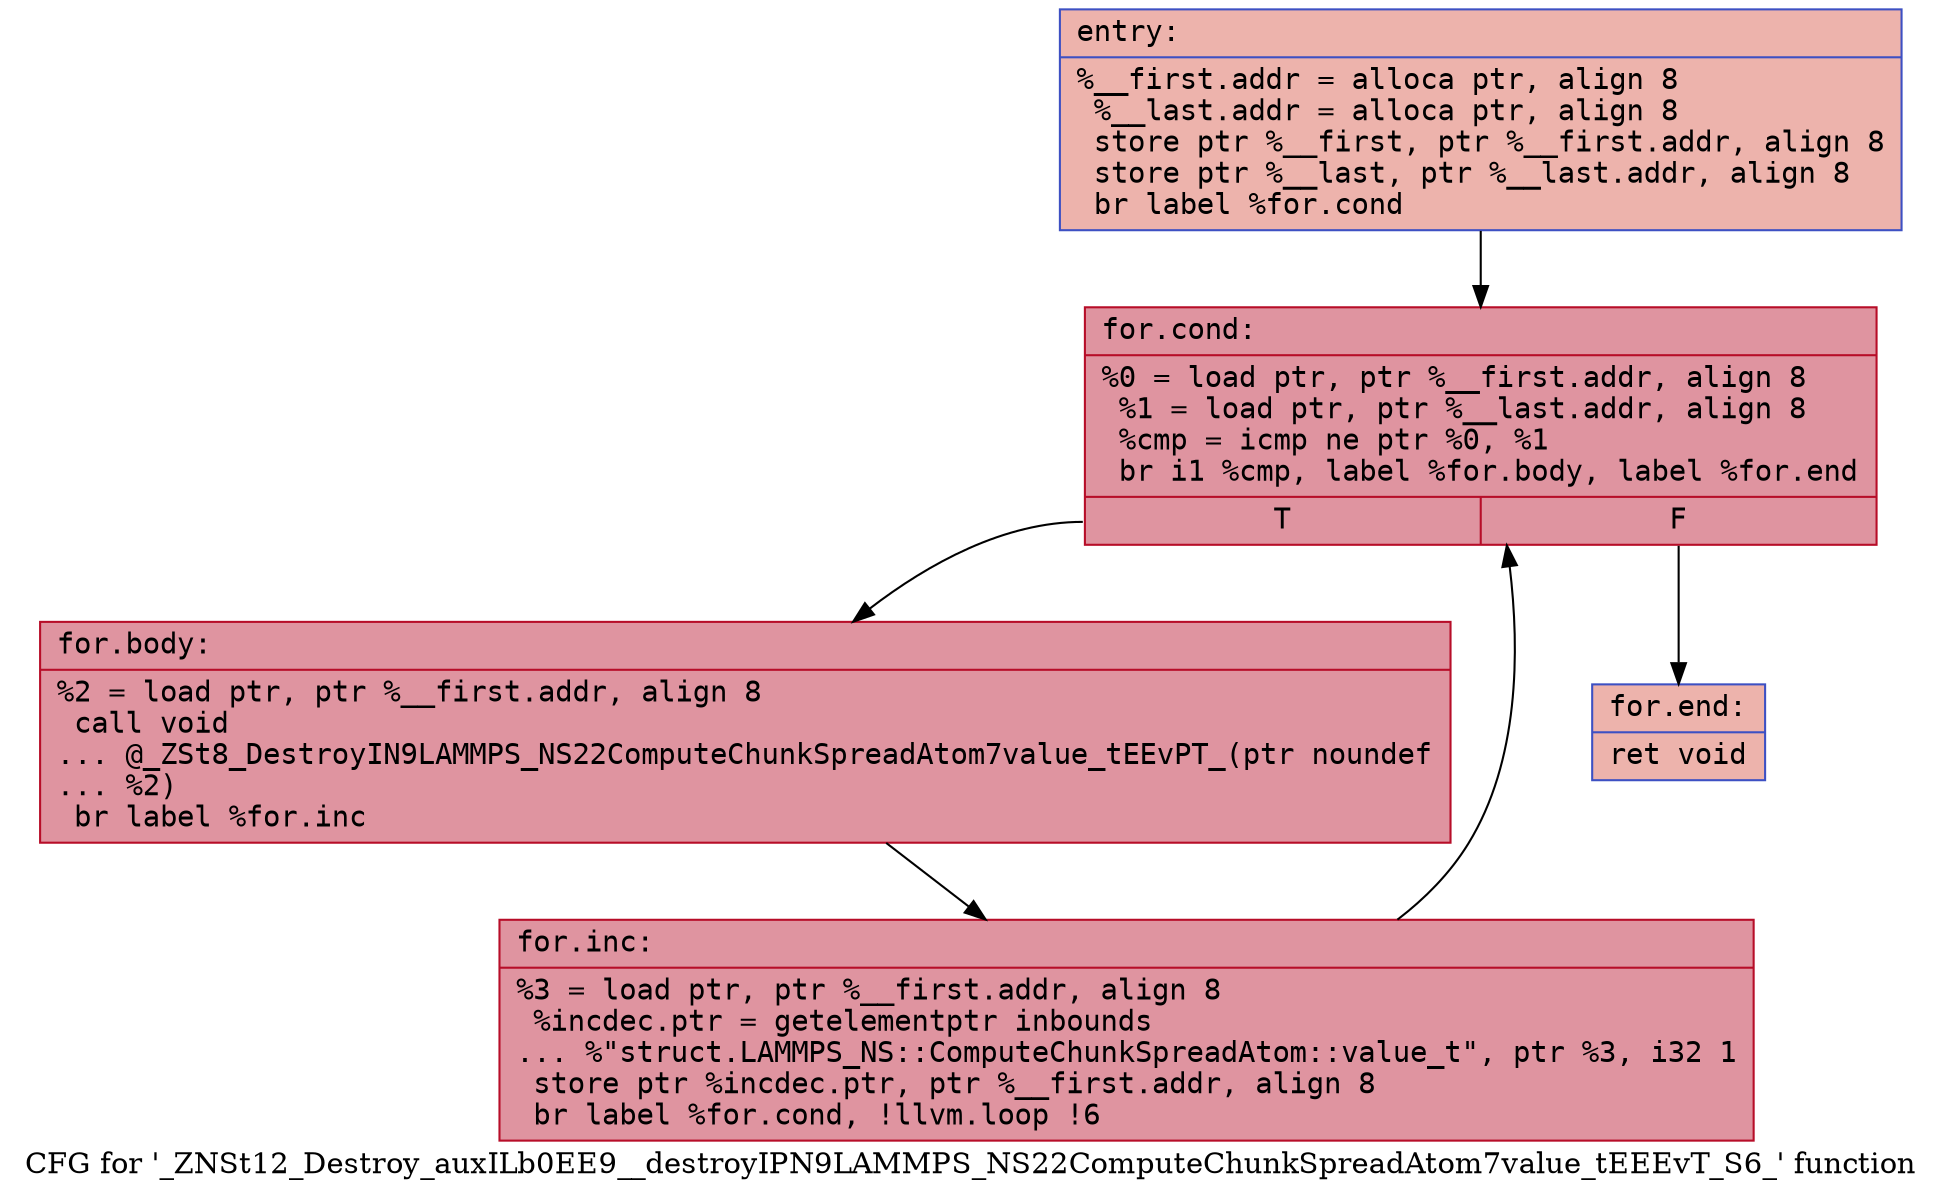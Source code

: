 digraph "CFG for '_ZNSt12_Destroy_auxILb0EE9__destroyIPN9LAMMPS_NS22ComputeChunkSpreadAtom7value_tEEEvT_S6_' function" {
	label="CFG for '_ZNSt12_Destroy_auxILb0EE9__destroyIPN9LAMMPS_NS22ComputeChunkSpreadAtom7value_tEEEvT_S6_' function";

	Node0x55a896479ca0 [shape=record,color="#3d50c3ff", style=filled, fillcolor="#d6524470" fontname="Courier",label="{entry:\l|  %__first.addr = alloca ptr, align 8\l  %__last.addr = alloca ptr, align 8\l  store ptr %__first, ptr %__first.addr, align 8\l  store ptr %__last, ptr %__last.addr, align 8\l  br label %for.cond\l}"];
	Node0x55a896479ca0 -> Node0x55a896479f10[tooltip="entry -> for.cond\nProbability 100.00%" ];
	Node0x55a896479f10 [shape=record,color="#b70d28ff", style=filled, fillcolor="#b70d2870" fontname="Courier",label="{for.cond:\l|  %0 = load ptr, ptr %__first.addr, align 8\l  %1 = load ptr, ptr %__last.addr, align 8\l  %cmp = icmp ne ptr %0, %1\l  br i1 %cmp, label %for.body, label %for.end\l|{<s0>T|<s1>F}}"];
	Node0x55a896479f10:s0 -> Node0x55a89647a120[tooltip="for.cond -> for.body\nProbability 96.88%" ];
	Node0x55a896479f10:s1 -> Node0x55a89647a1a0[tooltip="for.cond -> for.end\nProbability 3.12%" ];
	Node0x55a89647a120 [shape=record,color="#b70d28ff", style=filled, fillcolor="#b70d2870" fontname="Courier",label="{for.body:\l|  %2 = load ptr, ptr %__first.addr, align 8\l  call void\l... @_ZSt8_DestroyIN9LAMMPS_NS22ComputeChunkSpreadAtom7value_tEEvPT_(ptr noundef\l... %2)\l  br label %for.inc\l}"];
	Node0x55a89647a120 -> Node0x55a89647a340[tooltip="for.body -> for.inc\nProbability 100.00%" ];
	Node0x55a89647a340 [shape=record,color="#b70d28ff", style=filled, fillcolor="#b70d2870" fontname="Courier",label="{for.inc:\l|  %3 = load ptr, ptr %__first.addr, align 8\l  %incdec.ptr = getelementptr inbounds\l... %\"struct.LAMMPS_NS::ComputeChunkSpreadAtom::value_t\", ptr %3, i32 1\l  store ptr %incdec.ptr, ptr %__first.addr, align 8\l  br label %for.cond, !llvm.loop !6\l}"];
	Node0x55a89647a340 -> Node0x55a896479f10[tooltip="for.inc -> for.cond\nProbability 100.00%" ];
	Node0x55a89647a1a0 [shape=record,color="#3d50c3ff", style=filled, fillcolor="#d6524470" fontname="Courier",label="{for.end:\l|  ret void\l}"];
}
